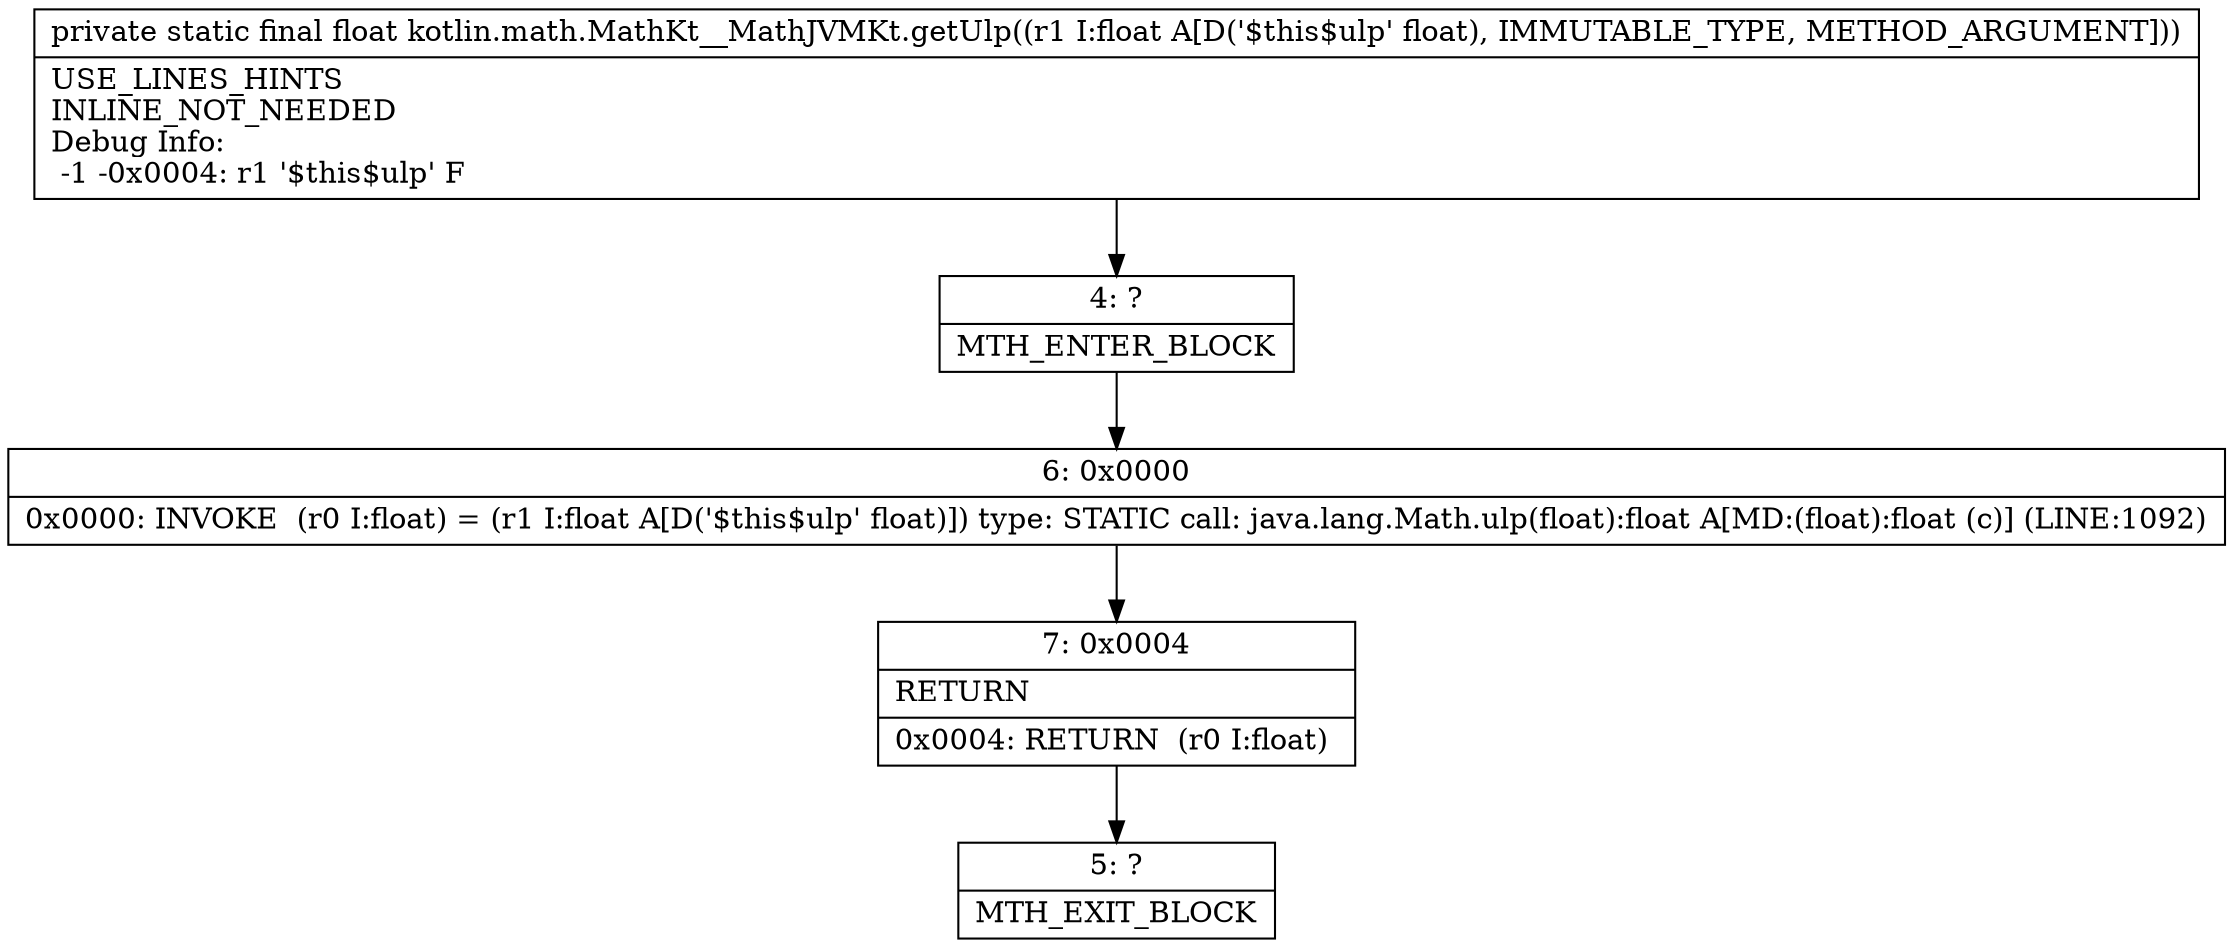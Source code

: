 digraph "CFG forkotlin.math.MathKt__MathJVMKt.getUlp(F)F" {
Node_4 [shape=record,label="{4\:\ ?|MTH_ENTER_BLOCK\l}"];
Node_6 [shape=record,label="{6\:\ 0x0000|0x0000: INVOKE  (r0 I:float) = (r1 I:float A[D('$this$ulp' float)]) type: STATIC call: java.lang.Math.ulp(float):float A[MD:(float):float (c)] (LINE:1092)\l}"];
Node_7 [shape=record,label="{7\:\ 0x0004|RETURN\l|0x0004: RETURN  (r0 I:float) \l}"];
Node_5 [shape=record,label="{5\:\ ?|MTH_EXIT_BLOCK\l}"];
MethodNode[shape=record,label="{private static final float kotlin.math.MathKt__MathJVMKt.getUlp((r1 I:float A[D('$this$ulp' float), IMMUTABLE_TYPE, METHOD_ARGUMENT]))  | USE_LINES_HINTS\lINLINE_NOT_NEEDED\lDebug Info:\l  \-1 \-0x0004: r1 '$this$ulp' F\l}"];
MethodNode -> Node_4;Node_4 -> Node_6;
Node_6 -> Node_7;
Node_7 -> Node_5;
}

